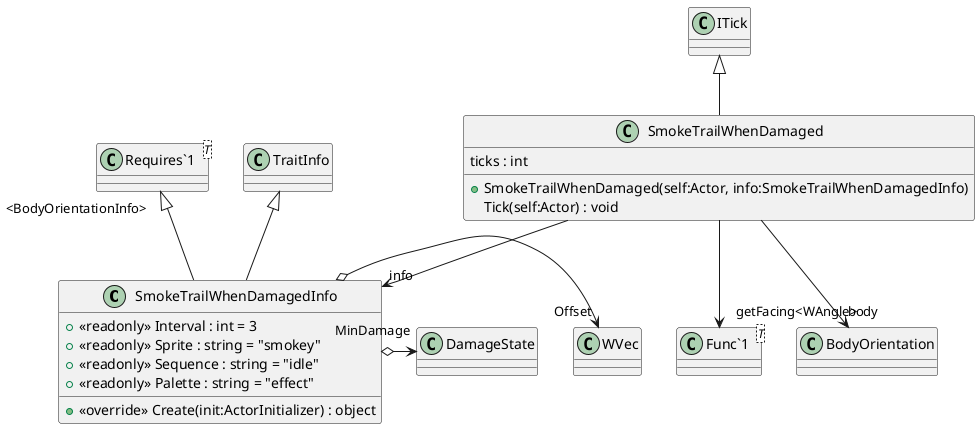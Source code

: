 @startuml
class SmokeTrailWhenDamagedInfo {
    + <<readonly>> Interval : int = 3
    + <<readonly>> Sprite : string = "smokey"
    + <<readonly>> Sequence : string = "idle"
    + <<readonly>> Palette : string = "effect"
    + <<override>> Create(init:ActorInitializer) : object
}
class SmokeTrailWhenDamaged {
    ticks : int
    + SmokeTrailWhenDamaged(self:Actor, info:SmokeTrailWhenDamagedInfo)
    Tick(self:Actor) : void
}
class "Requires`1"<T> {
}
class "Func`1"<T> {
}
TraitInfo <|-- SmokeTrailWhenDamagedInfo
"Requires`1" "<BodyOrientationInfo>" <|-- SmokeTrailWhenDamagedInfo
SmokeTrailWhenDamagedInfo o-> "Offset" WVec
SmokeTrailWhenDamagedInfo o-> "MinDamage" DamageState
ITick <|-- SmokeTrailWhenDamaged
SmokeTrailWhenDamaged --> "info" SmokeTrailWhenDamagedInfo
SmokeTrailWhenDamaged --> "body" BodyOrientation
SmokeTrailWhenDamaged --> "getFacing<WAngle>" "Func`1"
@enduml
